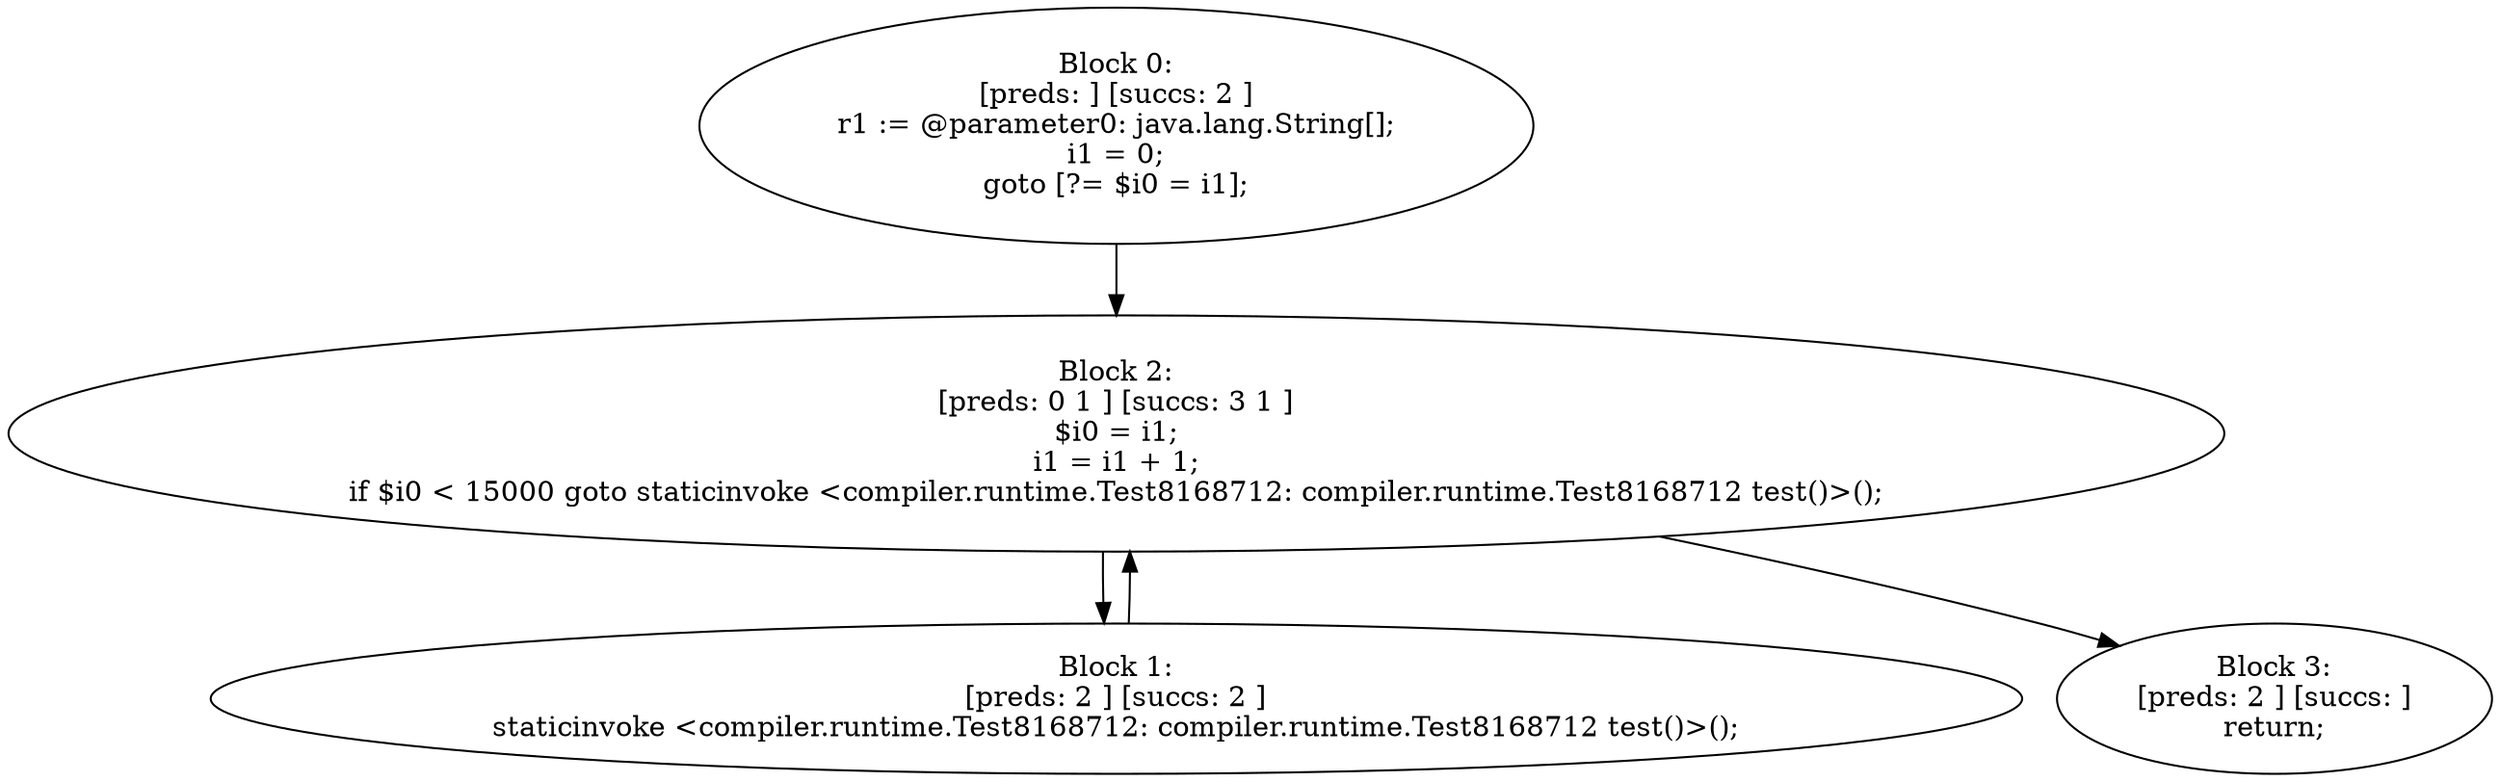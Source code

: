 digraph "unitGraph" {
    "Block 0:
[preds: ] [succs: 2 ]
r1 := @parameter0: java.lang.String[];
i1 = 0;
goto [?= $i0 = i1];
"
    "Block 1:
[preds: 2 ] [succs: 2 ]
staticinvoke <compiler.runtime.Test8168712: compiler.runtime.Test8168712 test()>();
"
    "Block 2:
[preds: 0 1 ] [succs: 3 1 ]
$i0 = i1;
i1 = i1 + 1;
if $i0 < 15000 goto staticinvoke <compiler.runtime.Test8168712: compiler.runtime.Test8168712 test()>();
"
    "Block 3:
[preds: 2 ] [succs: ]
return;
"
    "Block 0:
[preds: ] [succs: 2 ]
r1 := @parameter0: java.lang.String[];
i1 = 0;
goto [?= $i0 = i1];
"->"Block 2:
[preds: 0 1 ] [succs: 3 1 ]
$i0 = i1;
i1 = i1 + 1;
if $i0 < 15000 goto staticinvoke <compiler.runtime.Test8168712: compiler.runtime.Test8168712 test()>();
";
    "Block 1:
[preds: 2 ] [succs: 2 ]
staticinvoke <compiler.runtime.Test8168712: compiler.runtime.Test8168712 test()>();
"->"Block 2:
[preds: 0 1 ] [succs: 3 1 ]
$i0 = i1;
i1 = i1 + 1;
if $i0 < 15000 goto staticinvoke <compiler.runtime.Test8168712: compiler.runtime.Test8168712 test()>();
";
    "Block 2:
[preds: 0 1 ] [succs: 3 1 ]
$i0 = i1;
i1 = i1 + 1;
if $i0 < 15000 goto staticinvoke <compiler.runtime.Test8168712: compiler.runtime.Test8168712 test()>();
"->"Block 3:
[preds: 2 ] [succs: ]
return;
";
    "Block 2:
[preds: 0 1 ] [succs: 3 1 ]
$i0 = i1;
i1 = i1 + 1;
if $i0 < 15000 goto staticinvoke <compiler.runtime.Test8168712: compiler.runtime.Test8168712 test()>();
"->"Block 1:
[preds: 2 ] [succs: 2 ]
staticinvoke <compiler.runtime.Test8168712: compiler.runtime.Test8168712 test()>();
";
}
